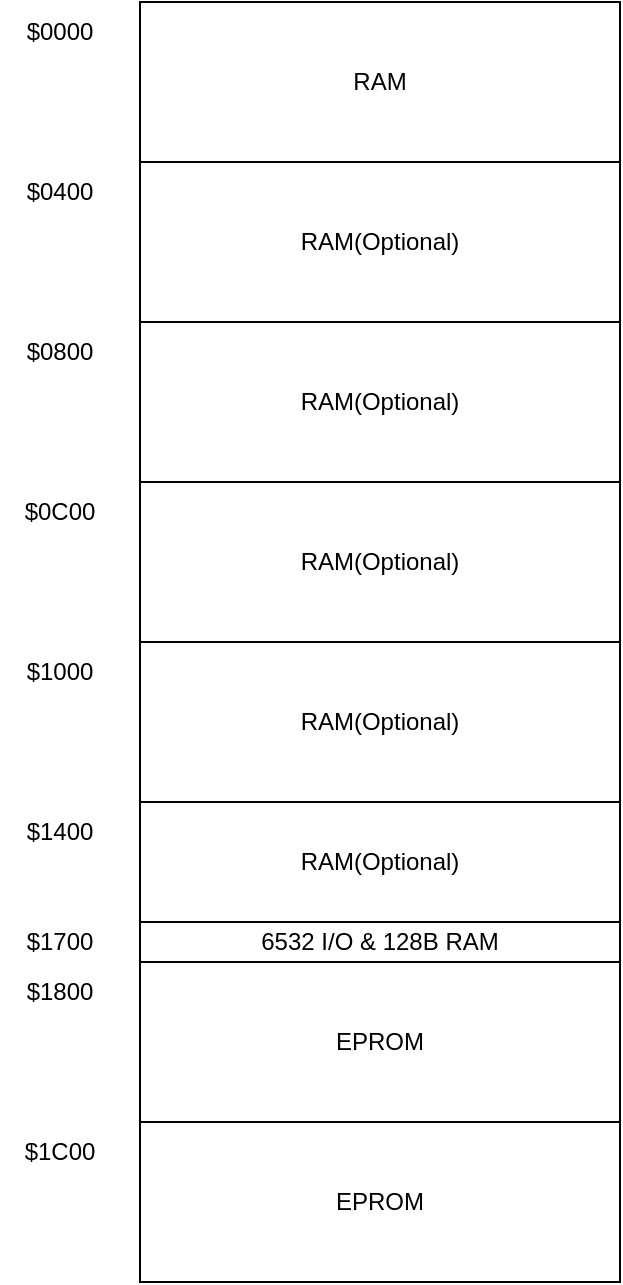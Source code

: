 <mxfile version="16.5.1" type="device"><diagram id="vn6NWc_bTscUI14OYjf1" name="ページ1"><mxGraphModel dx="727" dy="494" grid="1" gridSize="10" guides="1" tooltips="1" connect="1" arrows="1" fold="1" page="1" pageScale="1" pageWidth="1169" pageHeight="827" math="0" shadow="0"><root><mxCell id="0"/><mxCell id="1" parent="0"/><mxCell id="5eFJVtIpslyfKEGUPGWF-1" value="RAM" style="rounded=0;whiteSpace=wrap;html=1;" parent="1" vertex="1"><mxGeometry x="120" y="80" width="240" height="80" as="geometry"/></mxCell><mxCell id="5eFJVtIpslyfKEGUPGWF-4" value="RAM(Optional)" style="rounded=0;whiteSpace=wrap;html=1;" parent="1" vertex="1"><mxGeometry x="120" y="160" width="240" height="80" as="geometry"/></mxCell><mxCell id="5eFJVtIpslyfKEGUPGWF-5" value="RAM(Optional)" style="rounded=0;whiteSpace=wrap;html=1;" parent="1" vertex="1"><mxGeometry x="120" y="240" width="240" height="80" as="geometry"/></mxCell><mxCell id="5eFJVtIpslyfKEGUPGWF-6" value="RAM(Optional)" style="rounded=0;whiteSpace=wrap;html=1;" parent="1" vertex="1"><mxGeometry x="120" y="320" width="240" height="80" as="geometry"/></mxCell><mxCell id="5eFJVtIpslyfKEGUPGWF-7" value="RAM(Optional)" style="rounded=0;whiteSpace=wrap;html=1;" parent="1" vertex="1"><mxGeometry x="120" y="400" width="240" height="80" as="geometry"/></mxCell><mxCell id="5eFJVtIpslyfKEGUPGWF-8" value="RAM(Optional)" style="rounded=0;whiteSpace=wrap;html=1;" parent="1" vertex="1"><mxGeometry x="120" y="480" width="240" height="60" as="geometry"/></mxCell><mxCell id="5eFJVtIpslyfKEGUPGWF-9" value="EPROM" style="rounded=0;whiteSpace=wrap;html=1;" parent="1" vertex="1"><mxGeometry x="120" y="560" width="240" height="80" as="geometry"/></mxCell><mxCell id="5eFJVtIpslyfKEGUPGWF-10" value="EPROM" style="rounded=0;whiteSpace=wrap;html=1;" parent="1" vertex="1"><mxGeometry x="120" y="640" width="240" height="80" as="geometry"/></mxCell><mxCell id="5eFJVtIpslyfKEGUPGWF-11" value="$0000" style="text;html=1;strokeColor=none;fillColor=none;align=center;verticalAlign=middle;whiteSpace=wrap;rounded=0;" parent="1" vertex="1"><mxGeometry x="50" y="80" width="60" height="30" as="geometry"/></mxCell><mxCell id="5eFJVtIpslyfKEGUPGWF-12" value="$0400" style="text;html=1;strokeColor=none;fillColor=none;align=center;verticalAlign=middle;whiteSpace=wrap;rounded=0;" parent="1" vertex="1"><mxGeometry x="50" y="160" width="60" height="30" as="geometry"/></mxCell><mxCell id="6tlZ4VNM9gfWiTXeST0O-1" value="$0800" style="text;html=1;strokeColor=none;fillColor=none;align=center;verticalAlign=middle;whiteSpace=wrap;rounded=0;" vertex="1" parent="1"><mxGeometry x="50" y="240" width="60" height="30" as="geometry"/></mxCell><mxCell id="6tlZ4VNM9gfWiTXeST0O-2" value="$0C00" style="text;html=1;strokeColor=none;fillColor=none;align=center;verticalAlign=middle;whiteSpace=wrap;rounded=0;" vertex="1" parent="1"><mxGeometry x="50" y="320" width="60" height="30" as="geometry"/></mxCell><mxCell id="6tlZ4VNM9gfWiTXeST0O-3" value="$1000" style="text;html=1;strokeColor=none;fillColor=none;align=center;verticalAlign=middle;whiteSpace=wrap;rounded=0;" vertex="1" parent="1"><mxGeometry x="50" y="400" width="60" height="30" as="geometry"/></mxCell><mxCell id="6tlZ4VNM9gfWiTXeST0O-4" value="$1400" style="text;html=1;strokeColor=none;fillColor=none;align=center;verticalAlign=middle;whiteSpace=wrap;rounded=0;" vertex="1" parent="1"><mxGeometry x="50" y="480" width="60" height="30" as="geometry"/></mxCell><mxCell id="6tlZ4VNM9gfWiTXeST0O-5" value="$1800" style="text;html=1;strokeColor=none;fillColor=none;align=center;verticalAlign=middle;whiteSpace=wrap;rounded=0;" vertex="1" parent="1"><mxGeometry x="50" y="560" width="60" height="30" as="geometry"/></mxCell><mxCell id="6tlZ4VNM9gfWiTXeST0O-6" value="$1C00" style="text;html=1;strokeColor=none;fillColor=none;align=center;verticalAlign=middle;whiteSpace=wrap;rounded=0;" vertex="1" parent="1"><mxGeometry x="50" y="640" width="60" height="30" as="geometry"/></mxCell><mxCell id="6tlZ4VNM9gfWiTXeST0O-7" value="6532 I/O &amp;amp; 128B RAM" style="rounded=0;whiteSpace=wrap;html=1;" vertex="1" parent="1"><mxGeometry x="120" y="540" width="240" height="20" as="geometry"/></mxCell><mxCell id="6tlZ4VNM9gfWiTXeST0O-8" value="$1700" style="text;html=1;strokeColor=none;fillColor=none;align=center;verticalAlign=middle;whiteSpace=wrap;rounded=0;" vertex="1" parent="1"><mxGeometry x="50" y="535" width="60" height="30" as="geometry"/></mxCell></root></mxGraphModel></diagram></mxfile>